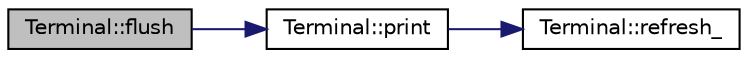 digraph "Terminal::flush"
{
  edge [fontname="Helvetica",fontsize="10",labelfontname="Helvetica",labelfontsize="10"];
  node [fontname="Helvetica",fontsize="10",shape=record];
  rankdir="LR";
  Node1 [label="Terminal::flush",height=0.2,width=0.4,color="black", fillcolor="grey75", style="filled", fontcolor="black"];
  Node1 -> Node2 [color="midnightblue",fontsize="10",style="solid",fontname="Helvetica"];
  Node2 [label="Terminal::print",height=0.2,width=0.4,color="black", fillcolor="white", style="filled",URL="$dc/d46/class_terminal.html#ac5568eb9dee6317534da0cc87688a2d8",tooltip="Force a character string to the output screen. "];
  Node2 -> Node3 [color="midnightblue",fontsize="10",style="solid",fontname="Helvetica"];
  Node3 [label="Terminal::refresh_",height=0.2,width=0.4,color="black", fillcolor="white", style="filled",URL="$dc/d46/class_terminal.html#a9e674b8f0c4974752a2c72da2e51281e",tooltip="Refresh the terminal. "];
}
